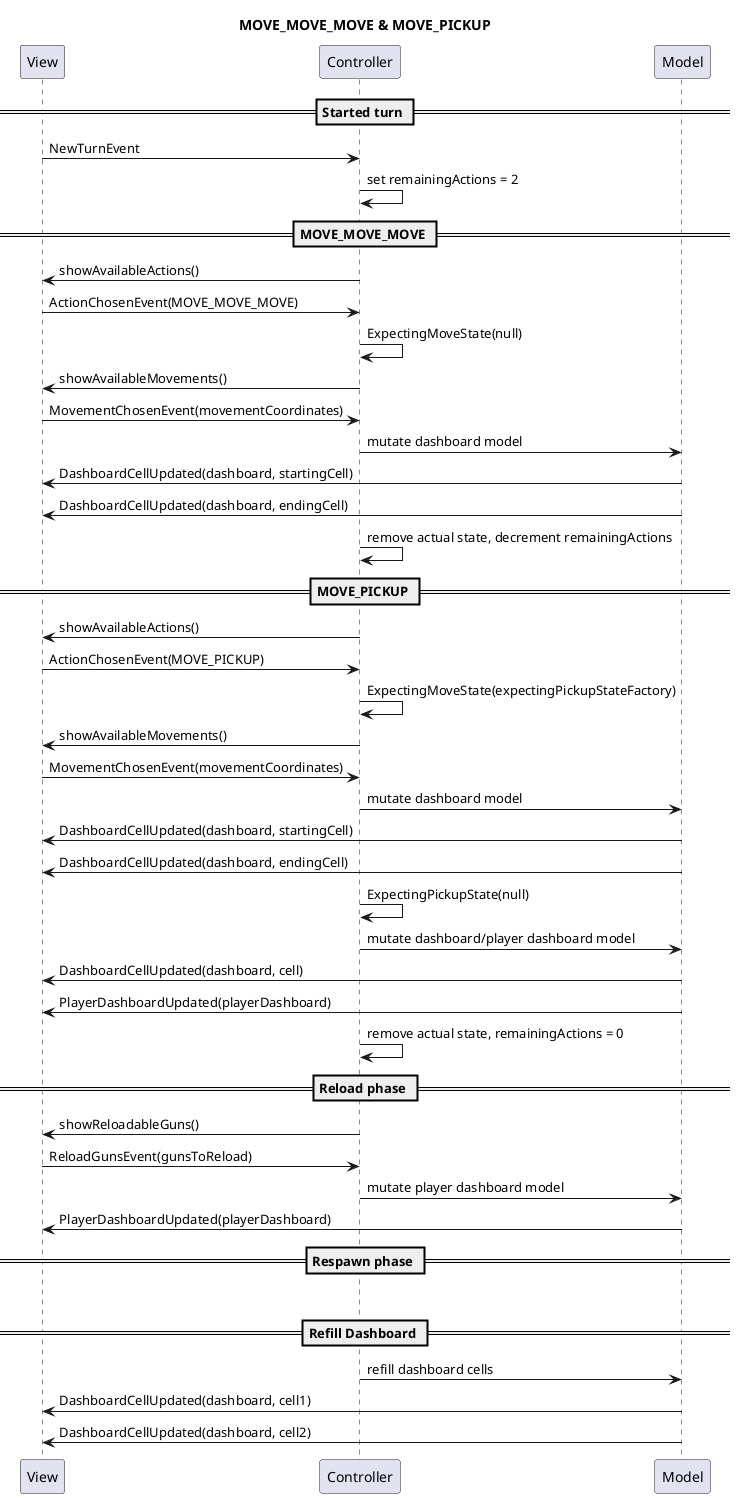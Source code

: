 @startuml
title MOVE_MOVE_MOVE & MOVE_PICKUP

== Started turn ==

View -> Controller: NewTurnEvent
Controller -> Controller: set remainingActions = 2

== MOVE_MOVE_MOVE ==

Controller -> View: showAvailableActions()
View -> Controller: ActionChosenEvent(MOVE_MOVE_MOVE)
Controller -> Controller: ExpectingMoveState(null)
Controller -> View: showAvailableMovements()
View -> Controller: MovementChosenEvent(movementCoordinates)
Controller -> Model: mutate dashboard model
Model -> View: DashboardCellUpdated(dashboard, startingCell)
Model -> View: DashboardCellUpdated(dashboard, endingCell)
Controller -> Controller: remove actual state, decrement remainingActions

== MOVE_PICKUP ==

Controller -> View: showAvailableActions()
View -> Controller: ActionChosenEvent(MOVE_PICKUP)
Controller -> Controller: ExpectingMoveState(expectingPickupStateFactory)
Controller -> View: showAvailableMovements()
View -> Controller: MovementChosenEvent(movementCoordinates)
Controller -> Model: mutate dashboard model
Model -> View: DashboardCellUpdated(dashboard, startingCell)
Model -> View: DashboardCellUpdated(dashboard, endingCell)
Controller -> Controller: ExpectingPickupState(null)
Controller -> Model: mutate dashboard/player dashboard model
Model -> View: DashboardCellUpdated(dashboard, cell)
Model -> View: PlayerDashboardUpdated(playerDashboard)
Controller -> Controller: remove actual state, remainingActions = 0

== Reload phase ==

Controller -> View: showReloadableGuns()
View -> Controller: ReloadGunsEvent(gunsToReload)
Controller -> Model: mutate player dashboard model
Model -> View: PlayerDashboardUpdated(playerDashboard)

== Respawn phase ==

loop killed player


== Refill Dashboard ==

Controller -> Model: refill dashboard cells
Model -> View: DashboardCellUpdated(dashboard, cell1)
Model -> View: DashboardCellUpdated(dashboard, cell2)

@enduml

